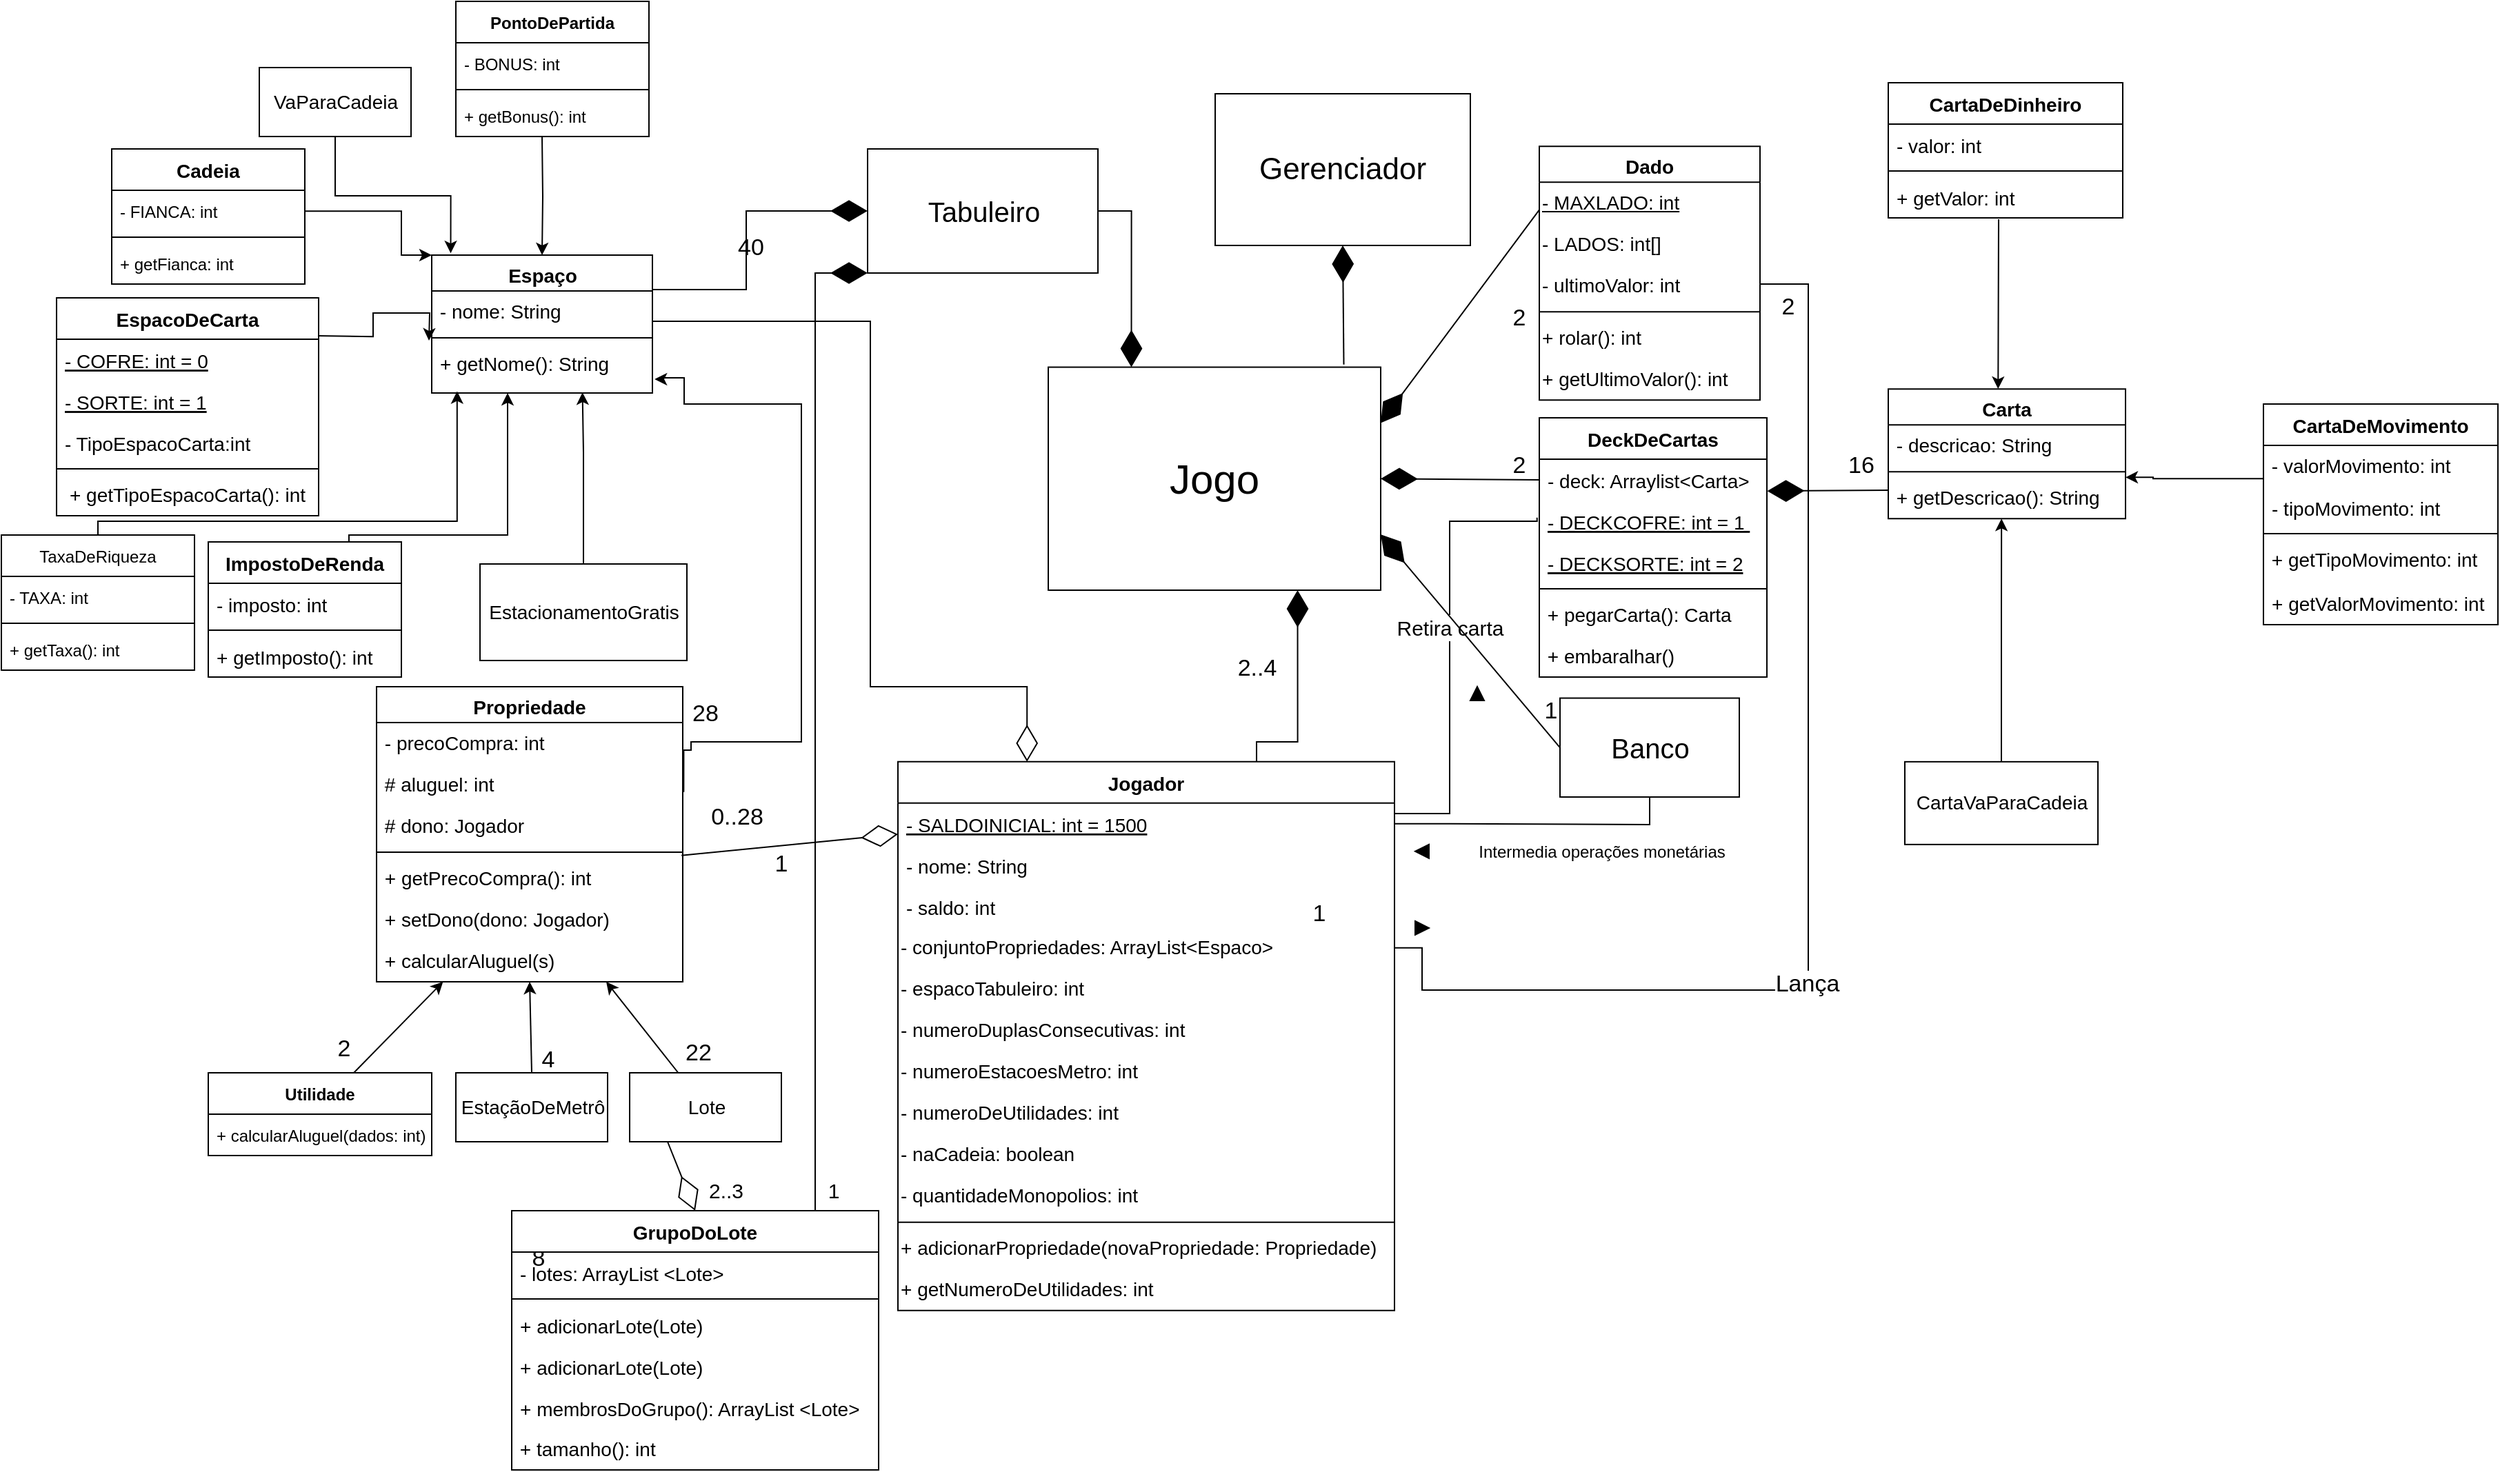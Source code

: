 <mxfile>
    <diagram id="2CvRpesuBjBLBVpyUClh" name="Page-1">
        <mxGraphModel dx="1152" dy="166" grid="1" gridSize="10" guides="1" tooltips="1" connect="1" arrows="1" fold="1" page="1" pageScale="1" pageWidth="827" pageHeight="1169" math="0" shadow="0">
            <root>
                <mxCell id="0"/>
                <mxCell id="1" parent="0"/>
                <mxCell id="c68KgJTXVsl0c4aLbd2X-1" value="28" style="edgeStyle=orthogonalEdgeStyle;rounded=0;orthogonalLoop=1;jettySize=auto;html=1;fontSize=17;entryX=1.003;entryY=0.464;entryDx=0;entryDy=0;startArrow=classic;startFill=1;endArrow=none;endFill=0;exitX=1.01;exitY=0.722;exitDx=0;exitDy=0;entryPerimeter=0;exitPerimeter=0;" parent="1" source="Rdkix3AMdeM1Sjrw6h5y-4" edge="1">
                    <mxGeometry x="0.79" y="-20" relative="1" as="geometry">
                        <mxPoint x="124.666" y="626.416" as="targetPoint"/>
                        <mxPoint as="offset"/>
                        <Array as="points">
                            <mxPoint x="110" y="327"/>
                            <mxPoint x="110" y="326"/>
                            <mxPoint x="125" y="326"/>
                            <mxPoint x="125" y="345"/>
                            <mxPoint x="210" y="345"/>
                            <mxPoint x="210" y="590"/>
                            <mxPoint x="130" y="590"/>
                            <mxPoint x="130" y="596"/>
                            <mxPoint x="125" y="596"/>
                        </Array>
                        <mxPoint x="110" y="345" as="sourcePoint"/>
                    </mxGeometry>
                </mxCell>
                <mxCell id="c68KgJTXVsl0c4aLbd2X-2" value="8" style="edgeStyle=orthogonalEdgeStyle;rounded=0;orthogonalLoop=1;jettySize=auto;html=1;fontSize=17;startArrow=none;startFill=0;endArrow=diamondThin;endFill=1;endSize=24;sourcePerimeterSpacing=6;targetPerimeterSpacing=24;strokeWidth=1;exitX=0.003;exitY=0.124;exitDx=0;exitDy=0;entryX=0;entryY=1;entryDx=0;entryDy=0;exitPerimeter=0;" parent="1" source="48" target="c68KgJTXVsl0c4aLbd2X-19" edge="1">
                    <mxGeometry x="-0.961" y="-12" relative="1" as="geometry">
                        <mxPoint x="320" y="170" as="targetPoint"/>
                        <Array as="points">
                            <mxPoint x="220" y="953"/>
                            <mxPoint x="220" y="250"/>
                        </Array>
                        <mxPoint as="offset"/>
                        <mxPoint x="340" y="771.5" as="sourcePoint"/>
                    </mxGeometry>
                </mxCell>
                <mxCell id="c68KgJTXVsl0c4aLbd2X-3" value="2..4" style="edgeStyle=orthogonalEdgeStyle;rounded=0;orthogonalLoop=1;jettySize=auto;html=1;entryX=0.75;entryY=1;entryDx=0;entryDy=0;fontSize=17;startArrow=none;startFill=0;endArrow=diamondThin;endFill=1;endSize=24;sourcePerimeterSpacing=6;targetPerimeterSpacing=24;strokeWidth=1;exitX=0.834;exitY=0.004;exitDx=0;exitDy=0;exitPerimeter=0;" parent="1" source="60" target="c68KgJTXVsl0c4aLbd2X-24" edge="1">
                    <mxGeometry x="0.421" y="30" relative="1" as="geometry">
                        <Array as="points">
                            <mxPoint x="540" y="590"/>
                            <mxPoint x="570" y="590"/>
                        </Array>
                        <mxPoint as="offset"/>
                        <mxPoint x="530" y="590" as="sourcePoint"/>
                    </mxGeometry>
                </mxCell>
                <mxCell id="c68KgJTXVsl0c4aLbd2X-4" value="0..28" style="text;html=1;resizable=0;autosize=1;align=center;verticalAlign=middle;points=[];fillColor=none;strokeColor=none;rounded=0;labelBackgroundColor=default;fontSize=17;" parent="1" vertex="1">
                    <mxGeometry x="132.5" y="630" width="60" height="30" as="geometry"/>
                </mxCell>
                <mxCell id="c68KgJTXVsl0c4aLbd2X-5" value="1" style="text;html=1;resizable=0;autosize=1;align=center;verticalAlign=middle;points=[];fillColor=none;strokeColor=none;rounded=0;labelBackgroundColor=default;fontSize=15;" parent="1" vertex="1">
                    <mxGeometry x="218" y="900" width="30" height="30" as="geometry"/>
                </mxCell>
                <mxCell id="c68KgJTXVsl0c4aLbd2X-6" value="" style="edgeStyle=orthogonalEdgeStyle;rounded=0;orthogonalLoop=1;jettySize=auto;html=1;fontSize=14;startArrow=none;startFill=0;endArrow=diamondThin;endFill=0;endSize=24;sourcePerimeterSpacing=6;targetPerimeterSpacing=24;strokeWidth=1;exitX=1;exitY=0.5;exitDx=0;exitDy=0;entryX=0.26;entryY=0;entryDx=0;entryDy=0;entryPerimeter=0;" parent="1" target="60" edge="1">
                    <mxGeometry x="-0.062" relative="1" as="geometry">
                        <Array as="points">
                            <mxPoint x="102" y="285"/>
                            <mxPoint x="260" y="285"/>
                            <mxPoint x="260" y="550"/>
                            <mxPoint x="374" y="550"/>
                        </Array>
                        <mxPoint as="offset"/>
                        <mxPoint x="102" y="310" as="sourcePoint"/>
                        <mxPoint x="374" y="600" as="targetPoint"/>
                    </mxGeometry>
                </mxCell>
                <mxCell id="c68KgJTXVsl0c4aLbd2X-7" style="edgeStyle=orthogonalEdgeStyle;rounded=0;orthogonalLoop=1;jettySize=auto;html=1;exitX=1;exitY=0.25;exitDx=0;exitDy=0;entryX=0;entryY=0.5;entryDx=0;entryDy=0;fontSize=17;startArrow=none;startFill=0;endArrow=diamondThin;endFill=1;endSize=24;sourcePerimeterSpacing=6;targetPerimeterSpacing=24;strokeWidth=1;" parent="1" source="Rdkix3AMdeM1Sjrw6h5y-1" target="c68KgJTXVsl0c4aLbd2X-19" edge="1">
                    <mxGeometry relative="1" as="geometry">
                        <mxPoint x="150.75" y="252.502" as="sourcePoint"/>
                    </mxGeometry>
                </mxCell>
                <mxCell id="c68KgJTXVsl0c4aLbd2X-9" value="2" style="edgeStyle=none;rounded=0;orthogonalLoop=1;jettySize=auto;html=1;exitX=0.5;exitY=0;exitDx=0;exitDy=0;entryX=0.217;entryY=1.001;entryDx=0;entryDy=0;entryPerimeter=0;shadow=0;fontSize=17;startArrow=none;startFill=0;endArrow=classic;endFill=1;endSize=6;strokeWidth=1;" parent="1" edge="1">
                    <mxGeometry x="-0.85" y="17" relative="1" as="geometry">
                        <mxPoint as="offset"/>
                        <mxPoint x="-114.5" y="830" as="sourcePoint"/>
                        <mxPoint x="-49.826" y="764.03" as="targetPoint"/>
                    </mxGeometry>
                </mxCell>
                <mxCell id="c68KgJTXVsl0c4aLbd2X-12" style="edgeStyle=orthogonalEdgeStyle;rounded=0;orthogonalLoop=1;jettySize=auto;html=1;exitX=1;exitY=0.504;exitDx=0;exitDy=0;entryX=0;entryY=0;entryDx=0;entryDy=0;fontSize=17;startArrow=none;startFill=0;endArrow=classic;endFill=1;exitPerimeter=0;" parent="1" source="38" target="Rdkix3AMdeM1Sjrw6h5y-1" edge="1">
                    <mxGeometry relative="1" as="geometry">
                        <mxPoint x="-56.4" y="298.916" as="targetPoint"/>
                        <Array as="points">
                            <mxPoint x="-80" y="205"/>
                            <mxPoint x="-80" y="237"/>
                        </Array>
                        <mxPoint x="-145" y="205.13" as="sourcePoint"/>
                    </mxGeometry>
                </mxCell>
                <mxCell id="c68KgJTXVsl0c4aLbd2X-14" style="edgeStyle=orthogonalEdgeStyle;rounded=0;orthogonalLoop=1;jettySize=auto;html=1;exitX=0.5;exitY=0;exitDx=0;exitDy=0;fontSize=17;startArrow=none;startFill=0;endArrow=classic;endFill=1;" parent="1" target="Rdkix3AMdeM1Sjrw6h5y-4" edge="1">
                    <mxGeometry relative="1" as="geometry">
                        <mxPoint x="-2.893" y="351.037" as="targetPoint"/>
                        <Array as="points">
                            <mxPoint x="-118" y="450"/>
                            <mxPoint x="-118" y="440"/>
                            <mxPoint x="-3" y="440"/>
                        </Array>
                        <mxPoint x="-153" y="450" as="sourcePoint"/>
                    </mxGeometry>
                </mxCell>
                <mxCell id="c68KgJTXVsl0c4aLbd2X-16" value="4" style="edgeStyle=none;rounded=0;orthogonalLoop=1;jettySize=auto;html=1;shadow=0;fontSize=17;startArrow=none;startFill=0;endArrow=classic;endFill=1;endSize=6;strokeWidth=1;exitX=0.5;exitY=0;exitDx=0;exitDy=0;entryX=0.5;entryY=1;entryDx=0;entryDy=0;" parent="1" source="c68KgJTXVsl0c4aLbd2X-17" target="eLn0Z7HhfPv99B10Aiud-1" edge="1">
                    <mxGeometry x="-0.722" y="-13" relative="1" as="geometry">
                        <mxPoint x="-1" as="offset"/>
                        <mxPoint x="-69.294" y="600" as="sourcePoint"/>
                        <mxPoint x="15" y="770" as="targetPoint"/>
                    </mxGeometry>
                </mxCell>
                <mxCell id="c68KgJTXVsl0c4aLbd2X-17" value="EstaçãoDeMetrô" style="html=1;fontSize=14;" parent="1" vertex="1">
                    <mxGeometry x="-40.5" y="830" width="110" height="50" as="geometry"/>
                </mxCell>
                <mxCell id="c68KgJTXVsl0c4aLbd2X-18" style="edgeStyle=orthogonalEdgeStyle;rounded=0;orthogonalLoop=1;jettySize=auto;html=1;exitX=1;exitY=0.5;exitDx=0;exitDy=0;entryX=0.25;entryY=0;entryDx=0;entryDy=0;fontSize=17;startArrow=none;startFill=0;endArrow=diamondThin;endFill=1;endSize=24;sourcePerimeterSpacing=6;targetPerimeterSpacing=24;strokeWidth=1;" parent="1" source="c68KgJTXVsl0c4aLbd2X-19" target="c68KgJTXVsl0c4aLbd2X-24" edge="1">
                    <mxGeometry relative="1" as="geometry"/>
                </mxCell>
                <mxCell id="c68KgJTXVsl0c4aLbd2X-19" value="Tabuleiro" style="html=1;fontSize=20;" parent="1" vertex="1">
                    <mxGeometry x="258" y="160" width="167" height="90" as="geometry"/>
                </mxCell>
                <mxCell id="c68KgJTXVsl0c4aLbd2X-20" value="Lança" style="edgeStyle=orthogonalEdgeStyle;rounded=0;orthogonalLoop=1;jettySize=auto;html=1;fontSize=17;startArrow=none;startFill=0;endArrow=none;endFill=0;endSize=24;sourcePerimeterSpacing=6;targetPerimeterSpacing=24;strokeWidth=1;entryX=1;entryY=0.5;entryDx=0;entryDy=0;exitX=1;exitY=0.5;exitDx=0;exitDy=0;" parent="1" source="64" edge="1">
                    <mxGeometry x="-0.298" relative="1" as="geometry">
                        <mxPoint x="905" y="333" as="targetPoint"/>
                        <Array as="points">
                            <mxPoint x="660" y="739"/>
                            <mxPoint x="660" y="770"/>
                            <mxPoint x="940" y="770"/>
                            <mxPoint x="940" y="258"/>
                            <mxPoint x="905" y="258"/>
                        </Array>
                        <mxPoint x="-1" as="offset"/>
                        <mxPoint x="540" y="657" as="sourcePoint"/>
                    </mxGeometry>
                </mxCell>
                <mxCell id="c68KgJTXVsl0c4aLbd2X-21" value="&lt;span style=&quot;color: rgb(0, 0, 0); font-family: Helvetica; font-size: 12px; font-style: normal; font-variant-ligatures: normal; font-variant-caps: normal; font-weight: 400; letter-spacing: normal; orphans: 2; text-align: center; text-indent: 0px; text-transform: none; widows: 2; word-spacing: 0px; -webkit-text-stroke-width: 0px; background-color: rgb(255, 255, 255); text-decoration-thickness: initial; text-decoration-style: initial; text-decoration-color: initial; float: none; display: inline !important;&quot;&gt;Intermedia operações monetárias&lt;/span&gt;" style="edgeStyle=orthogonalEdgeStyle;rounded=0;orthogonalLoop=1;jettySize=auto;html=1;entryX=0.5;entryY=1;entryDx=0;entryDy=0;fontSize=12;startArrow=none;startFill=0;endArrow=none;endFill=0;endSize=24;sourcePerimeterSpacing=6;targetPerimeterSpacing=24;strokeWidth=1;exitX=1;exitY=0.5;exitDx=0;exitDy=0;" parent="1" source="61" target="c68KgJTXVsl0c4aLbd2X-33" edge="1">
                    <mxGeometry x="0.464" y="-20" relative="1" as="geometry">
                        <mxPoint as="offset"/>
                        <mxPoint x="550" y="657" as="sourcePoint"/>
                        <Array as="points">
                            <mxPoint x="680" y="649"/>
                            <mxPoint x="825" y="650"/>
                        </Array>
                    </mxGeometry>
                </mxCell>
                <mxCell id="c68KgJTXVsl0c4aLbd2X-22" value="&lt;font style=&quot;font-size: 15px;&quot;&gt;Retira carta&lt;/font&gt;" style="edgeStyle=orthogonalEdgeStyle;rounded=0;orthogonalLoop=1;jettySize=auto;html=1;fontSize=16;startArrow=none;startFill=0;endArrow=none;endFill=0;endSize=24;sourcePerimeterSpacing=6;targetPerimeterSpacing=24;strokeWidth=1;entryX=-0.01;entryY=0.411;entryDx=0;entryDy=0;entryPerimeter=0;exitX=1;exitY=0.217;exitDx=0;exitDy=0;exitPerimeter=0;" parent="1" source="61" target="15" edge="1">
                    <mxGeometry x="0.105" relative="1" as="geometry">
                        <Array as="points">
                            <mxPoint x="640" y="642"/>
                            <mxPoint x="680" y="642"/>
                            <mxPoint x="680" y="430"/>
                            <mxPoint x="743" y="430"/>
                        </Array>
                        <mxPoint as="offset"/>
                        <mxPoint x="730" y="430" as="targetPoint"/>
                        <mxPoint x="600" y="642" as="sourcePoint"/>
                    </mxGeometry>
                </mxCell>
                <mxCell id="c68KgJTXVsl0c4aLbd2X-24" value="Jogo" style="rounded=0;whiteSpace=wrap;html=1;fontSize=30;" parent="1" vertex="1">
                    <mxGeometry x="389" y="318.27" width="241" height="161.73" as="geometry"/>
                </mxCell>
                <mxCell id="c68KgJTXVsl0c4aLbd2X-25" style="edgeStyle=orthogonalEdgeStyle;rounded=0;orthogonalLoop=1;jettySize=auto;html=1;fontSize=17;startArrow=none;startFill=0;endArrow=classic;endFill=1;entryX=0.115;entryY=0.966;entryDx=0;entryDy=0;entryPerimeter=0;" parent="1" target="Rdkix3AMdeM1Sjrw6h5y-4" edge="1">
                    <mxGeometry relative="1" as="geometry">
                        <mxPoint x="-40" y="350" as="targetPoint"/>
                        <Array as="points">
                            <mxPoint x="-300" y="430"/>
                            <mxPoint x="-40" y="430"/>
                        </Array>
                        <mxPoint x="-300" y="440" as="sourcePoint"/>
                    </mxGeometry>
                </mxCell>
                <mxCell id="c68KgJTXVsl0c4aLbd2X-27" value="Gerenciador" style="rounded=0;whiteSpace=wrap;html=1;fontSize=22;" parent="1" vertex="1">
                    <mxGeometry x="510" y="120" width="185" height="110" as="geometry"/>
                </mxCell>
                <mxCell id="c68KgJTXVsl0c4aLbd2X-28" value="" style="endArrow=diamondThin;endFill=1;endSize=24;html=1;rounded=0;shadow=0;exitX=0.889;exitY=-0.012;exitDx=0;exitDy=0;entryX=0.5;entryY=1;entryDx=0;entryDy=0;exitPerimeter=0;" parent="1" source="c68KgJTXVsl0c4aLbd2X-24" target="c68KgJTXVsl0c4aLbd2X-27" edge="1">
                    <mxGeometry width="160" relative="1" as="geometry">
                        <mxPoint x="440" y="349.33" as="sourcePoint"/>
                        <mxPoint x="600" y="349.33" as="targetPoint"/>
                        <Array as="points"/>
                    </mxGeometry>
                </mxCell>
                <mxCell id="c68KgJTXVsl0c4aLbd2X-29" style="edgeStyle=none;rounded=0;orthogonalLoop=1;jettySize=auto;html=1;entryX=1;entryY=0.5;entryDx=0;entryDy=0;shadow=0;startArrow=none;startFill=0;endArrow=diamond;endFill=1;endSize=6;strokeWidth=1;" parent="1" source="c68KgJTXVsl0c4aLbd2X-24" target="c68KgJTXVsl0c4aLbd2X-24" edge="1">
                    <mxGeometry relative="1" as="geometry"/>
                </mxCell>
                <mxCell id="c68KgJTXVsl0c4aLbd2X-30" value="22" style="edgeStyle=none;rounded=0;orthogonalLoop=1;jettySize=auto;html=1;shadow=0;fontSize=17;startArrow=none;startFill=0;endArrow=classic;endFill=1;endSize=6;strokeWidth=1;entryX=0.75;entryY=1;entryDx=0;entryDy=0;" parent="1" source="c68KgJTXVsl0c4aLbd2X-31" edge="1">
                    <mxGeometry x="-0.964" y="-20" relative="1" as="geometry">
                        <mxPoint as="offset"/>
                        <mxPoint x="68.5" y="764" as="targetPoint"/>
                    </mxGeometry>
                </mxCell>
                <mxCell id="c68KgJTXVsl0c4aLbd2X-31" value="Lote" style="html=1;fontSize=14;" parent="1" vertex="1">
                    <mxGeometry x="85.5" y="830" width="110" height="50" as="geometry"/>
                </mxCell>
                <mxCell id="c68KgJTXVsl0c4aLbd2X-33" value="Banco" style="html=1;fontSize=20;" parent="1" vertex="1">
                    <mxGeometry x="760" y="558.27" width="130" height="71.73" as="geometry"/>
                </mxCell>
                <mxCell id="c68KgJTXVsl0c4aLbd2X-34" value="1" style="endArrow=diamondThin;endFill=1;endSize=24;html=1;rounded=0;shadow=0;fontSize=17;strokeWidth=1;exitX=0;exitY=0.5;exitDx=0;exitDy=0;entryX=1;entryY=0.75;entryDx=0;entryDy=0;" parent="1" source="c68KgJTXVsl0c4aLbd2X-33" target="c68KgJTXVsl0c4aLbd2X-24" edge="1">
                    <mxGeometry x="-0.757" y="-12" width="160" relative="1" as="geometry">
                        <mxPoint x="430" y="500" as="sourcePoint"/>
                        <mxPoint x="628" y="354" as="targetPoint"/>
                        <mxPoint as="offset"/>
                    </mxGeometry>
                </mxCell>
                <mxCell id="c68KgJTXVsl0c4aLbd2X-35" value="" style="endArrow=diamondThin;endFill=1;endSize=24;html=1;rounded=0;shadow=0;fontSize=17;strokeWidth=1;exitX=0;exitY=0.25;exitDx=0;exitDy=0;entryX=1;entryY=0.25;entryDx=0;entryDy=0;" parent="1" source="Rdkix3AMdeM1Sjrw6h5y-6" target="c68KgJTXVsl0c4aLbd2X-24" edge="1">
                    <mxGeometry x="-0.918" y="10" width="160" relative="1" as="geometry">
                        <mxPoint x="760.0" y="285.435" as="sourcePoint"/>
                        <mxPoint x="630" y="443" as="targetPoint"/>
                        <mxPoint as="offset"/>
                    </mxGeometry>
                </mxCell>
                <mxCell id="c68KgJTXVsl0c4aLbd2X-37" style="edgeStyle=orthogonalEdgeStyle;rounded=0;orthogonalLoop=1;jettySize=auto;html=1;exitX=0.5;exitY=1;exitDx=0;exitDy=0;fontSize=17;startArrow=none;startFill=0;endArrow=classic;endFill=1;entryX=0.5;entryY=0;entryDx=0;entryDy=0;" parent="1" target="Rdkix3AMdeM1Sjrw6h5y-1" edge="1">
                    <mxGeometry relative="1" as="geometry">
                        <mxPoint x="22" y="230" as="targetPoint"/>
                        <mxPoint x="22" y="151" as="sourcePoint"/>
                    </mxGeometry>
                </mxCell>
                <mxCell id="c68KgJTXVsl0c4aLbd2X-39" style="edgeStyle=orthogonalEdgeStyle;rounded=0;orthogonalLoop=1;jettySize=auto;html=1;exitX=0.5;exitY=0;exitDx=0;exitDy=0;fontSize=17;startArrow=none;startFill=0;endArrow=classic;endFill=1;entryX=0.683;entryY=0.989;entryDx=0;entryDy=0;entryPerimeter=0;" parent="1" source="c68KgJTXVsl0c4aLbd2X-40" target="Rdkix3AMdeM1Sjrw6h5y-4" edge="1">
                    <mxGeometry relative="1" as="geometry">
                        <mxPoint x="50" y="380" as="targetPoint"/>
                        <Array as="points">
                            <mxPoint x="52" y="380"/>
                            <mxPoint x="51" y="380"/>
                        </Array>
                    </mxGeometry>
                </mxCell>
                <mxCell id="c68KgJTXVsl0c4aLbd2X-40" value="EstacionamentoGratis" style="html=1;fontSize=14;" parent="1" vertex="1">
                    <mxGeometry x="-23" y="461" width="150" height="70" as="geometry"/>
                </mxCell>
                <mxCell id="c68KgJTXVsl0c4aLbd2X-41" style="edgeStyle=orthogonalEdgeStyle;rounded=0;orthogonalLoop=1;jettySize=auto;html=1;exitX=0.5;exitY=1;exitDx=0;exitDy=0;fontSize=17;startArrow=none;startFill=0;endArrow=classic;endFill=1;entryX=0.086;entryY=-0.014;entryDx=0;entryDy=0;entryPerimeter=0;" parent="1" source="c68KgJTXVsl0c4aLbd2X-42" target="Rdkix3AMdeM1Sjrw6h5y-1" edge="1">
                    <mxGeometry relative="1" as="geometry">
                        <mxPoint x="-44" y="240" as="targetPoint"/>
                    </mxGeometry>
                </mxCell>
                <mxCell id="c68KgJTXVsl0c4aLbd2X-42" value="VaParaCadeia" style="html=1;fontSize=14;" parent="1" vertex="1">
                    <mxGeometry x="-183" y="101" width="110" height="50" as="geometry"/>
                </mxCell>
                <mxCell id="c68KgJTXVsl0c4aLbd2X-43" style="edgeStyle=orthogonalEdgeStyle;rounded=0;orthogonalLoop=1;jettySize=auto;html=1;entryX=0.388;entryY=1.049;entryDx=0;entryDy=0;entryPerimeter=0;" parent="1" source="c68KgJTXVsl0c4aLbd2X-44" edge="1">
                    <mxGeometry relative="1" as="geometry">
                        <mxPoint x="1080.08" y="428.138" as="targetPoint"/>
                        <Array as="points">
                            <mxPoint x="1080" y="496.43"/>
                            <mxPoint x="1080" y="496.43"/>
                        </Array>
                    </mxGeometry>
                </mxCell>
                <mxCell id="c68KgJTXVsl0c4aLbd2X-44" value="CartaVaParaCadeia" style="html=1;fontSize=14;" parent="1" vertex="1">
                    <mxGeometry x="1010" y="604.43" width="140" height="60" as="geometry"/>
                </mxCell>
                <mxCell id="c68KgJTXVsl0c4aLbd2X-45" style="edgeStyle=orthogonalEdgeStyle;rounded=0;orthogonalLoop=1;jettySize=auto;html=1;entryX=1;entryY=0;entryDx=0;entryDy=0;" parent="1" target="25" edge="1">
                    <mxGeometry relative="1" as="geometry">
                        <mxPoint x="1180" y="410" as="targetPoint"/>
                        <mxPoint x="1270" y="399.1" as="sourcePoint"/>
                        <Array as="points">
                            <mxPoint x="1190" y="399"/>
                            <mxPoint x="1190" y="398"/>
                        </Array>
                    </mxGeometry>
                </mxCell>
                <mxCell id="c68KgJTXVsl0c4aLbd2X-47" style="edgeStyle=orthogonalEdgeStyle;rounded=0;orthogonalLoop=1;jettySize=auto;html=1;entryX=0.463;entryY=-0.001;entryDx=0;entryDy=0;entryPerimeter=0;" parent="1" target="Rdkix3AMdeM1Sjrw6h5y-16" edge="1">
                    <mxGeometry relative="1" as="geometry">
                        <mxPoint x="1060" y="270" as="targetPoint"/>
                        <mxPoint x="1078" y="220" as="sourcePoint"/>
                        <Array as="points">
                            <mxPoint x="1078" y="211"/>
                            <mxPoint x="1078" y="211"/>
                        </Array>
                    </mxGeometry>
                </mxCell>
                <mxCell id="c68KgJTXVsl0c4aLbd2X-49" style="edgeStyle=orthogonalEdgeStyle;rounded=0;orthogonalLoop=1;jettySize=auto;html=1;exitX=1;exitY=0.5;exitDx=0;exitDy=0;fontSize=17;startArrow=none;startFill=0;endArrow=classic;endFill=1;" parent="1" edge="1">
                    <mxGeometry relative="1" as="geometry">
                        <mxPoint x="-60" y="299" as="targetPoint"/>
                        <Array as="points"/>
                        <mxPoint x="-142" y="295.56" as="sourcePoint"/>
                    </mxGeometry>
                </mxCell>
                <mxCell id="c68KgJTXVsl0c4aLbd2X-51" value="2..3" style="text;html=1;resizable=0;autosize=1;align=center;verticalAlign=middle;points=[];fillColor=none;strokeColor=none;rounded=0;fontSize=15;" parent="1" vertex="1">
                    <mxGeometry x="130" y="900" width="50" height="30" as="geometry"/>
                </mxCell>
                <mxCell id="c68KgJTXVsl0c4aLbd2X-52" value="" style="endArrow=diamondThin;endFill=1;endSize=24;html=1;rounded=0;fontSize=22;strokeWidth=1;entryX=1.002;entryY=0.77;entryDx=0;entryDy=0;exitX=0.002;exitY=0.313;exitDx=0;exitDy=0;exitPerimeter=0;entryPerimeter=0;" parent="1" source="25" target="14" edge="1">
                    <mxGeometry width="160" relative="1" as="geometry">
                        <mxPoint x="996" y="407" as="sourcePoint"/>
                        <mxPoint x="895" y="399.135" as="targetPoint"/>
                    </mxGeometry>
                </mxCell>
                <mxCell id="c68KgJTXVsl0c4aLbd2X-55" value="" style="endArrow=diamondThin;endFill=1;endSize=24;html=1;rounded=0;shadow=0;fontSize=17;strokeWidth=1;entryX=1;entryY=0.5;entryDx=0;entryDy=0;exitX=0;exitY=0.5;exitDx=0;exitDy=0;" parent="1" source="14" target="c68KgJTXVsl0c4aLbd2X-24" edge="1">
                    <mxGeometry width="160" relative="1" as="geometry">
                        <mxPoint x="720" y="399" as="sourcePoint"/>
                        <mxPoint x="638" y="364" as="targetPoint"/>
                    </mxGeometry>
                </mxCell>
                <mxCell id="c68KgJTXVsl0c4aLbd2X-56" value="&lt;font style=&quot;font-size: 17px;&quot;&gt;40&lt;/font&gt;" style="text;html=1;resizable=0;autosize=1;align=center;verticalAlign=middle;points=[];fillColor=none;strokeColor=none;rounded=0;fontSize=22;" parent="1" vertex="1">
                    <mxGeometry x="152.5" y="210" width="40" height="40" as="geometry"/>
                </mxCell>
                <mxCell id="c68KgJTXVsl0c4aLbd2X-57" value="2" style="text;html=1;resizable=0;autosize=1;align=center;verticalAlign=middle;points=[];fillColor=none;strokeColor=none;rounded=0;fontSize=17;" parent="1" vertex="1">
                    <mxGeometry x="715" y="268.06" width="30" height="30" as="geometry"/>
                </mxCell>
                <mxCell id="c68KgJTXVsl0c4aLbd2X-58" value="2" style="text;html=1;resizable=0;autosize=1;align=center;verticalAlign=middle;points=[];fillColor=none;strokeColor=none;rounded=0;fontSize=17;" parent="1" vertex="1">
                    <mxGeometry x="715" y="375" width="30" height="30" as="geometry"/>
                </mxCell>
                <mxCell id="c68KgJTXVsl0c4aLbd2X-59" value="16" style="text;html=1;resizable=0;autosize=1;align=center;verticalAlign=middle;points=[];fillColor=none;strokeColor=none;rounded=0;fontSize=17;" parent="1" vertex="1">
                    <mxGeometry x="958" y="375" width="40" height="30" as="geometry"/>
                </mxCell>
                <mxCell id="c68KgJTXVsl0c4aLbd2X-60" value="1" style="text;html=1;resizable=0;autosize=1;align=center;verticalAlign=middle;points=[];fillColor=none;strokeColor=none;rounded=0;labelBackgroundColor=default;fontSize=17;" parent="1" vertex="1">
                    <mxGeometry x="570" y="700" width="30" height="30" as="geometry"/>
                </mxCell>
                <mxCell id="c68KgJTXVsl0c4aLbd2X-61" value="" style="endArrow=diamondThin;endFill=0;endSize=24;html=1;rounded=0;sourcePerimeterSpacing=6;targetPerimeterSpacing=24;strokeWidth=1;exitX=0.996;exitY=-0.032;exitDx=0;exitDy=0;entryX=0;entryY=0.751;entryDx=0;entryDy=0;fontSize=14;exitPerimeter=0;entryPerimeter=0;" parent="1" target="61" edge="1">
                    <mxGeometry x="-0.094" y="13" width="160" relative="1" as="geometry">
                        <mxPoint x="123.112" y="672.336" as="sourcePoint"/>
                        <mxPoint x="340" y="627" as="targetPoint"/>
                        <mxPoint as="offset"/>
                    </mxGeometry>
                </mxCell>
                <mxCell id="c68KgJTXVsl0c4aLbd2X-62" value="2" style="text;html=1;resizable=0;autosize=1;align=center;verticalAlign=middle;points=[];fillColor=none;strokeColor=none;rounded=0;fontSize=17;" parent="1" vertex="1">
                    <mxGeometry x="910" y="260" width="30" height="30" as="geometry"/>
                </mxCell>
                <mxCell id="c68KgJTXVsl0c4aLbd2X-63" value="1" style="text;html=1;resizable=0;autosize=1;align=center;verticalAlign=middle;points=[];fillColor=none;strokeColor=none;rounded=0;labelBackgroundColor=default;fontSize=17;" parent="1" vertex="1">
                    <mxGeometry x="180" y="664.43" width="30" height="30" as="geometry"/>
                </mxCell>
                <mxCell id="c68KgJTXVsl0c4aLbd2X-64" value="" style="triangle;whiteSpace=wrap;html=1;fillColor=#000000;" parent="1" vertex="1">
                    <mxGeometry x="655" y="720" width="10" height="10" as="geometry"/>
                </mxCell>
                <mxCell id="c68KgJTXVsl0c4aLbd2X-65" value="" style="triangle;whiteSpace=wrap;html=1;fillColor=#000000;rotation=-90;" parent="1" vertex="1">
                    <mxGeometry x="695" y="550" width="10" height="10" as="geometry"/>
                </mxCell>
                <mxCell id="c68KgJTXVsl0c4aLbd2X-66" value="" style="endArrow=diamondThin;endFill=0;endSize=24;html=1;rounded=0;exitX=0.25;exitY=1;exitDx=0;exitDy=0;entryX=0.5;entryY=0;entryDx=0;entryDy=0;" parent="1" source="c68KgJTXVsl0c4aLbd2X-31" target="48" edge="1">
                    <mxGeometry width="160" relative="1" as="geometry">
                        <mxPoint x="184" y="890" as="sourcePoint"/>
                        <mxPoint x="340" y="784" as="targetPoint"/>
                    </mxGeometry>
                </mxCell>
                <mxCell id="c68KgJTXVsl0c4aLbd2X-67" value="" style="triangle;whiteSpace=wrap;html=1;fillColor=#000000;rotation=-180;" parent="1" vertex="1">
                    <mxGeometry x="655" y="664.43" width="10" height="10" as="geometry"/>
                </mxCell>
                <mxCell id="Rdkix3AMdeM1Sjrw6h5y-1" value="Espaço" style="swimlane;fontStyle=1;align=center;verticalAlign=top;childLayout=stackLayout;horizontal=1;startSize=26;horizontalStack=0;resizeParent=1;resizeParentMax=0;resizeLast=0;collapsible=1;marginBottom=0;fontFamily=Helvetica;fontSize=14;fontColor=default;strokeColor=default;fillColor=default;html=1;" parent="1" vertex="1">
                    <mxGeometry x="-58" y="237" width="160" height="100" as="geometry"/>
                </mxCell>
                <mxCell id="28" value="&lt;span&gt;&amp;nbsp;- nome: String&lt;/span&gt;" style="text;html=1;strokeColor=none;fillColor=none;align=left;verticalAlign=middle;whiteSpace=wrap;rounded=0;fontSize=14;" vertex="1" parent="Rdkix3AMdeM1Sjrw6h5y-1">
                    <mxGeometry y="26" width="160" height="30" as="geometry"/>
                </mxCell>
                <mxCell id="Rdkix3AMdeM1Sjrw6h5y-3" value="" style="line;strokeWidth=1;fillColor=none;align=left;verticalAlign=middle;spacingTop=-1;spacingLeft=3;spacingRight=3;rotatable=0;labelPosition=right;points=[];portConstraint=eastwest;fontFamily=Helvetica;fontSize=14;fontColor=default;html=1;" parent="Rdkix3AMdeM1Sjrw6h5y-1" vertex="1">
                    <mxGeometry y="56" width="160" height="8" as="geometry"/>
                </mxCell>
                <mxCell id="Rdkix3AMdeM1Sjrw6h5y-4" value="+ getNome(): String" style="text;strokeColor=none;fillColor=none;align=left;verticalAlign=top;spacingLeft=4;spacingRight=4;overflow=hidden;rotatable=0;points=[[0,0.5],[1,0.5]];portConstraint=eastwest;fontFamily=Helvetica;fontSize=14;fontColor=default;html=1;" parent="Rdkix3AMdeM1Sjrw6h5y-1" vertex="1">
                    <mxGeometry y="64" width="160" height="36" as="geometry"/>
                </mxCell>
                <mxCell id="Rdkix3AMdeM1Sjrw6h5y-6" value="Dado" style="swimlane;fontStyle=1;align=center;verticalAlign=top;childLayout=stackLayout;horizontal=1;startSize=26;horizontalStack=0;resizeParent=1;resizeParentMax=0;resizeLast=0;collapsible=1;marginBottom=0;fontFamily=Helvetica;fontSize=14;fontColor=default;" parent="1" vertex="1">
                    <mxGeometry x="745" y="158.14" width="160" height="184" as="geometry"/>
                </mxCell>
                <mxCell id="17" value="&lt;span&gt;&lt;u&gt;- MAXLADO: int&lt;/u&gt;&lt;/span&gt;" style="text;html=1;strokeColor=none;fillColor=none;align=left;verticalAlign=middle;whiteSpace=wrap;rounded=0;fontSize=14;" vertex="1" parent="Rdkix3AMdeM1Sjrw6h5y-6">
                    <mxGeometry y="26" width="160" height="30" as="geometry"/>
                </mxCell>
                <mxCell id="18" value="&lt;span&gt;- LADOS: int[]&lt;/span&gt;" style="text;html=1;strokeColor=none;fillColor=none;align=left;verticalAlign=middle;whiteSpace=wrap;rounded=0;fontSize=14;" vertex="1" parent="Rdkix3AMdeM1Sjrw6h5y-6">
                    <mxGeometry y="56" width="160" height="30" as="geometry"/>
                </mxCell>
                <mxCell id="19" value="&lt;span&gt;- ultimoValor: int&lt;/span&gt;" style="text;html=1;strokeColor=none;fillColor=none;align=left;verticalAlign=middle;whiteSpace=wrap;rounded=0;fontSize=14;" vertex="1" parent="Rdkix3AMdeM1Sjrw6h5y-6">
                    <mxGeometry y="86" width="160" height="30" as="geometry"/>
                </mxCell>
                <mxCell id="Rdkix3AMdeM1Sjrw6h5y-8" value="" style="line;strokeWidth=1;fillColor=none;align=left;verticalAlign=middle;spacingTop=-1;spacingLeft=3;spacingRight=3;rotatable=0;labelPosition=right;points=[];portConstraint=eastwest;fontFamily=Helvetica;fontSize=14;fontColor=default;" parent="Rdkix3AMdeM1Sjrw6h5y-6" vertex="1">
                    <mxGeometry y="116" width="160" height="8" as="geometry"/>
                </mxCell>
                <mxCell id="20" value="&lt;span&gt;+ rolar(): int&lt;/span&gt;" style="text;html=1;strokeColor=none;fillColor=none;align=left;verticalAlign=middle;whiteSpace=wrap;rounded=0;fontSize=14;" vertex="1" parent="Rdkix3AMdeM1Sjrw6h5y-6">
                    <mxGeometry y="124" width="160" height="30" as="geometry"/>
                </mxCell>
                <mxCell id="21" value="&lt;br style=&quot;padding: 0px ; margin: 0px&quot;&gt;&lt;span&gt;+ getUltimoValor(): int&lt;/span&gt;&lt;br style=&quot;padding: 0px ; margin: 0px&quot;&gt;&lt;span&gt;&amp;nbsp;&lt;/span&gt;" style="text;html=1;strokeColor=none;fillColor=none;align=left;verticalAlign=middle;whiteSpace=wrap;rounded=0;fontSize=14;" vertex="1" parent="Rdkix3AMdeM1Sjrw6h5y-6">
                    <mxGeometry y="154" width="160" height="30" as="geometry"/>
                </mxCell>
                <mxCell id="Rdkix3AMdeM1Sjrw6h5y-16" value="Carta" style="swimlane;fontStyle=1;align=center;verticalAlign=top;childLayout=stackLayout;horizontal=1;startSize=26;horizontalStack=0;resizeParent=1;resizeParentMax=0;resizeLast=0;collapsible=1;marginBottom=0;fontFamily=Helvetica;fontSize=14;fontColor=default;" parent="1" vertex="1">
                    <mxGeometry x="998" y="334.14" width="172" height="94" as="geometry"/>
                </mxCell>
                <mxCell id="24" value="&lt;span&gt;&amp;nbsp;- descricao: String&lt;/span&gt;" style="text;html=1;strokeColor=none;fillColor=none;align=left;verticalAlign=middle;whiteSpace=wrap;rounded=0;fontSize=14;" vertex="1" parent="Rdkix3AMdeM1Sjrw6h5y-16">
                    <mxGeometry y="26" width="172" height="30" as="geometry"/>
                </mxCell>
                <mxCell id="Rdkix3AMdeM1Sjrw6h5y-18" value="" style="line;strokeWidth=1;fillColor=none;align=left;verticalAlign=middle;spacingTop=-1;spacingLeft=3;spacingRight=3;rotatable=0;labelPosition=right;points=[];portConstraint=eastwest;fontFamily=Helvetica;fontSize=14;fontColor=default;" parent="Rdkix3AMdeM1Sjrw6h5y-16" vertex="1">
                    <mxGeometry y="56" width="172" height="8" as="geometry"/>
                </mxCell>
                <mxCell id="25" value="&amp;nbsp;+ getDescricao(): String" style="text;html=1;strokeColor=none;fillColor=none;align=left;verticalAlign=middle;whiteSpace=wrap;rounded=0;fontSize=14;" vertex="1" parent="Rdkix3AMdeM1Sjrw6h5y-16">
                    <mxGeometry y="64" width="172" height="30" as="geometry"/>
                </mxCell>
                <mxCell id="eLn0Z7HhfPv99B10Aiud-1" value="Propriedade" style="swimlane;fontStyle=1;align=center;verticalAlign=top;childLayout=stackLayout;horizontal=1;startSize=26;horizontalStack=0;resizeParent=1;resizeParentMax=0;resizeLast=0;collapsible=1;marginBottom=0;fontSize=14;" parent="1" vertex="1">
                    <mxGeometry x="-98" y="550" width="222" height="214" as="geometry"/>
                </mxCell>
                <mxCell id="29" value="&lt;span&gt;&amp;nbsp;- precoCompra: int&lt;/span&gt;" style="text;html=1;strokeColor=none;fillColor=none;align=left;verticalAlign=middle;whiteSpace=wrap;rounded=0;fontSize=14;" vertex="1" parent="eLn0Z7HhfPv99B10Aiud-1">
                    <mxGeometry y="26" width="222" height="30" as="geometry"/>
                </mxCell>
                <mxCell id="30" value="&lt;div&gt;&lt;span style=&quot;font-size: 14px&quot;&gt;&amp;nbsp;# aluguel: int&lt;/span&gt;&lt;/div&gt;" style="text;html=1;strokeColor=none;fillColor=none;align=left;verticalAlign=middle;whiteSpace=wrap;rounded=0;fontSize=13;" vertex="1" parent="eLn0Z7HhfPv99B10Aiud-1">
                    <mxGeometry y="56" width="222" height="30" as="geometry"/>
                </mxCell>
                <mxCell id="31" value="&amp;nbsp;# dono: Jogador" style="text;html=1;strokeColor=none;fillColor=none;align=left;verticalAlign=middle;whiteSpace=wrap;rounded=0;fontSize=14;" vertex="1" parent="eLn0Z7HhfPv99B10Aiud-1">
                    <mxGeometry y="86" width="222" height="30" as="geometry"/>
                </mxCell>
                <mxCell id="eLn0Z7HhfPv99B10Aiud-3" value="" style="line;strokeWidth=1;fillColor=none;align=left;verticalAlign=middle;spacingTop=-1;spacingLeft=3;spacingRight=3;rotatable=0;labelPosition=right;points=[];portConstraint=eastwest;" parent="eLn0Z7HhfPv99B10Aiud-1" vertex="1">
                    <mxGeometry y="116" width="222" height="8" as="geometry"/>
                </mxCell>
                <mxCell id="32" value="&amp;nbsp;+ getPrecoCompra(): int" style="text;html=1;strokeColor=none;fillColor=none;align=left;verticalAlign=middle;whiteSpace=wrap;rounded=0;fontSize=14;" vertex="1" parent="eLn0Z7HhfPv99B10Aiud-1">
                    <mxGeometry y="124" width="222" height="30" as="geometry"/>
                </mxCell>
                <mxCell id="33" value="&amp;nbsp;+ setDono(dono: Jogador)" style="text;html=1;strokeColor=none;fillColor=none;align=left;verticalAlign=middle;whiteSpace=wrap;rounded=0;fontSize=14;" vertex="1" parent="eLn0Z7HhfPv99B10Aiud-1">
                    <mxGeometry y="154" width="222" height="30" as="geometry"/>
                </mxCell>
                <mxCell id="36" value="&amp;nbsp;+ calcularAluguel(s)" style="text;html=1;strokeColor=none;fillColor=none;align=left;verticalAlign=middle;whiteSpace=wrap;rounded=0;fontSize=14;" vertex="1" parent="eLn0Z7HhfPv99B10Aiud-1">
                    <mxGeometry y="184" width="222" height="30" as="geometry"/>
                </mxCell>
                <mxCell id="2" value="CartaDeDinheiro" style="swimlane;fontStyle=1;childLayout=stackLayout;horizontal=1;startSize=30;horizontalStack=0;resizeParent=1;resizeParentMax=0;resizeLast=0;collapsible=1;marginBottom=0;fontSize=14;" parent="1" vertex="1">
                    <mxGeometry x="998" y="112" width="170" height="98" as="geometry"/>
                </mxCell>
                <mxCell id="3" value="- valor: int" style="text;strokeColor=none;fillColor=none;align=left;verticalAlign=middle;spacingLeft=4;spacingRight=4;overflow=hidden;points=[[0,0.5],[1,0.5]];portConstraint=eastwest;rotatable=0;fontSize=14;" parent="2" vertex="1">
                    <mxGeometry y="30" width="170" height="30" as="geometry"/>
                </mxCell>
                <mxCell id="8" value="" style="line;strokeWidth=1;fillColor=none;align=left;verticalAlign=middle;spacingTop=-1;spacingLeft=3;spacingRight=3;rotatable=0;labelPosition=right;points=[];portConstraint=eastwest;fontFamily=Helvetica;fontSize=14;fontColor=default;" parent="2" vertex="1">
                    <mxGeometry y="60" width="170" height="8" as="geometry"/>
                </mxCell>
                <mxCell id="4" value="+ getValor: int" style="text;strokeColor=none;fillColor=none;align=left;verticalAlign=middle;spacingLeft=4;spacingRight=4;overflow=hidden;points=[[0,0.5],[1,0.5]];portConstraint=eastwest;rotatable=0;fontSize=14;" parent="2" vertex="1">
                    <mxGeometry y="68" width="170" height="30" as="geometry"/>
                </mxCell>
                <mxCell id="9" value="CartaDeMovimento" style="swimlane;fontStyle=1;childLayout=stackLayout;horizontal=1;startSize=30;horizontalStack=0;resizeParent=1;resizeParentMax=0;resizeLast=0;collapsible=1;marginBottom=0;fontSize=14;" vertex="1" parent="1">
                    <mxGeometry x="1270" y="345" width="170" height="160" as="geometry"/>
                </mxCell>
                <mxCell id="26" value="&lt;span&gt;&amp;nbsp;- valorMovimento: int&lt;/span&gt;" style="text;html=1;strokeColor=none;fillColor=none;align=left;verticalAlign=middle;whiteSpace=wrap;rounded=0;fontSize=14;" vertex="1" parent="9">
                    <mxGeometry y="30" width="170" height="30" as="geometry"/>
                </mxCell>
                <mxCell id="10" value="- tipoMovimento: int" style="text;strokeColor=none;fillColor=none;align=left;verticalAlign=middle;spacingLeft=4;spacingRight=4;overflow=hidden;points=[[0,0.5],[1,0.5]];portConstraint=eastwest;rotatable=0;fontSize=14;" vertex="1" parent="9">
                    <mxGeometry y="60" width="170" height="30" as="geometry"/>
                </mxCell>
                <mxCell id="11" value="" style="line;strokeWidth=1;fillColor=none;align=left;verticalAlign=middle;spacingTop=-1;spacingLeft=3;spacingRight=3;rotatable=0;labelPosition=right;points=[];portConstraint=eastwest;fontFamily=Helvetica;fontSize=14;fontColor=default;" vertex="1" parent="9">
                    <mxGeometry y="90" width="170" height="8" as="geometry"/>
                </mxCell>
                <mxCell id="27" value="&lt;span&gt;&amp;nbsp;+ getTipoMovimento: int&lt;/span&gt;" style="text;html=1;strokeColor=none;fillColor=none;align=left;verticalAlign=middle;whiteSpace=wrap;rounded=0;fontSize=14;" vertex="1" parent="9">
                    <mxGeometry y="98" width="170" height="30" as="geometry"/>
                </mxCell>
                <mxCell id="12" value="+ getValorMovimento: int" style="text;strokeColor=none;fillColor=none;align=left;verticalAlign=middle;spacingLeft=4;spacingRight=4;overflow=hidden;points=[[0,0.5],[1,0.5]];portConstraint=eastwest;rotatable=0;fontSize=14;" vertex="1" parent="9">
                    <mxGeometry y="128" width="170" height="32" as="geometry"/>
                </mxCell>
                <mxCell id="13" value="DeckDeCartas" style="swimlane;fontStyle=1;childLayout=stackLayout;horizontal=1;startSize=30;horizontalStack=0;resizeParent=1;resizeParentMax=0;resizeLast=0;collapsible=1;marginBottom=0;fontSize=14;" vertex="1" parent="1">
                    <mxGeometry x="745" y="355" width="165" height="188" as="geometry"/>
                </mxCell>
                <mxCell id="14" value="- deck: Arraylist&lt;Carta&gt;" style="text;strokeColor=none;fillColor=none;align=left;verticalAlign=middle;spacingLeft=4;spacingRight=4;overflow=hidden;points=[[0,0.5],[1,0.5]];portConstraint=eastwest;rotatable=0;fontSize=14;" vertex="1" parent="13">
                    <mxGeometry y="30" width="165" height="30" as="geometry"/>
                </mxCell>
                <mxCell id="15" value="- DECKCOFRE: int = 1 " style="text;strokeColor=none;fillColor=none;align=left;verticalAlign=middle;spacingLeft=4;spacingRight=4;overflow=hidden;points=[[0,0.5],[1,0.5]];portConstraint=eastwest;rotatable=0;fontSize=14;fontStyle=4" vertex="1" parent="13">
                    <mxGeometry y="60" width="165" height="30" as="geometry"/>
                </mxCell>
                <mxCell id="16" value="- DECKSORTE: int = 2" style="text;strokeColor=none;fillColor=none;align=left;verticalAlign=middle;spacingLeft=4;spacingRight=4;overflow=hidden;points=[[0,0.5],[1,0.5]];portConstraint=eastwest;rotatable=0;fontSize=14;fontStyle=4" vertex="1" parent="13">
                    <mxGeometry y="90" width="165" height="30" as="geometry"/>
                </mxCell>
                <mxCell id="35" value="" style="line;strokeWidth=1;fillColor=none;align=left;verticalAlign=middle;spacingTop=-1;spacingLeft=3;spacingRight=3;rotatable=0;labelPosition=right;points=[];portConstraint=eastwest;fontFamily=Helvetica;fontSize=14;fontColor=default;" vertex="1" parent="13">
                    <mxGeometry y="120" width="165" height="8" as="geometry"/>
                </mxCell>
                <mxCell id="22" value="&amp;nbsp;+ pegarCarta(): Carta" style="text;html=1;strokeColor=none;fillColor=none;align=left;verticalAlign=middle;whiteSpace=wrap;rounded=0;fontSize=14;" vertex="1" parent="13">
                    <mxGeometry y="128" width="165" height="30" as="geometry"/>
                </mxCell>
                <mxCell id="23" value="&amp;nbsp;+ embaralhar()&amp;nbsp;" style="text;html=1;strokeColor=none;fillColor=none;align=left;verticalAlign=middle;whiteSpace=wrap;rounded=0;fontSize=14;" vertex="1" parent="13">
                    <mxGeometry y="158" width="165" height="30" as="geometry"/>
                </mxCell>
                <mxCell id="37" value="Cadeia" style="swimlane;fontStyle=1;childLayout=stackLayout;horizontal=1;startSize=30;horizontalStack=0;resizeParent=1;resizeParentMax=0;resizeLast=0;collapsible=1;marginBottom=0;fontSize=14;" vertex="1" parent="1">
                    <mxGeometry x="-290" y="160" width="140" height="98" as="geometry"/>
                </mxCell>
                <mxCell id="38" value="- FIANCA: int" style="text;strokeColor=none;fillColor=none;align=left;verticalAlign=middle;spacingLeft=4;spacingRight=4;overflow=hidden;points=[[0,0.5],[1,0.5]];portConstraint=eastwest;rotatable=0;" vertex="1" parent="37">
                    <mxGeometry y="30" width="140" height="30" as="geometry"/>
                </mxCell>
                <mxCell id="41" value="" style="line;strokeWidth=1;fillColor=none;align=left;verticalAlign=middle;spacingTop=-1;spacingLeft=3;spacingRight=3;rotatable=0;labelPosition=right;points=[];portConstraint=eastwest;fontFamily=Helvetica;fontSize=14;fontColor=default;html=1;" vertex="1" parent="37">
                    <mxGeometry y="60" width="140" height="8" as="geometry"/>
                </mxCell>
                <mxCell id="39" value="+ getFianca: int" style="text;strokeColor=none;fillColor=none;align=left;verticalAlign=middle;spacingLeft=4;spacingRight=4;overflow=hidden;points=[[0,0.5],[1,0.5]];portConstraint=eastwest;rotatable=0;" vertex="1" parent="37">
                    <mxGeometry y="68" width="140" height="30" as="geometry"/>
                </mxCell>
                <mxCell id="42" value="EspacoDeCarta" style="swimlane;fontStyle=1;childLayout=stackLayout;horizontal=1;startSize=30;horizontalStack=0;resizeParent=1;resizeParentMax=0;resizeLast=0;collapsible=1;marginBottom=0;fontSize=14;" vertex="1" parent="1">
                    <mxGeometry x="-330" y="268.06" width="190" height="158" as="geometry"/>
                </mxCell>
                <mxCell id="43" value="- COFRE: int = 0" style="text;strokeColor=none;fillColor=none;align=left;verticalAlign=middle;spacingLeft=4;spacingRight=4;overflow=hidden;points=[[0,0.5],[1,0.5]];portConstraint=eastwest;rotatable=0;fontSize=14;fontStyle=4" vertex="1" parent="42">
                    <mxGeometry y="30" width="190" height="30" as="geometry"/>
                </mxCell>
                <mxCell id="44" value="- SORTE: int = 1" style="text;strokeColor=none;fillColor=none;align=left;verticalAlign=middle;spacingLeft=4;spacingRight=4;overflow=hidden;points=[[0,0.5],[1,0.5]];portConstraint=eastwest;rotatable=0;fontSize=14;fontStyle=4" vertex="1" parent="42">
                    <mxGeometry y="60" width="190" height="30" as="geometry"/>
                </mxCell>
                <mxCell id="45" value="- TipoEspacoCarta:int" style="text;strokeColor=none;fillColor=none;align=left;verticalAlign=middle;spacingLeft=4;spacingRight=4;overflow=hidden;points=[[0,0.5],[1,0.5]];portConstraint=eastwest;rotatable=0;fontSize=14;" vertex="1" parent="42">
                    <mxGeometry y="90" width="190" height="30" as="geometry"/>
                </mxCell>
                <mxCell id="47" value="" style="line;strokeWidth=1;fillColor=none;align=left;verticalAlign=middle;spacingTop=-1;spacingLeft=3;spacingRight=3;rotatable=0;labelPosition=right;points=[];portConstraint=eastwest;fontFamily=Helvetica;fontSize=14;fontColor=default;html=1;" vertex="1" parent="42">
                    <mxGeometry y="120" width="190" height="8" as="geometry"/>
                </mxCell>
                <mxCell id="46" value="+ getTipoEspacoCarta(): int" style="text;html=1;strokeColor=none;fillColor=none;align=center;verticalAlign=middle;whiteSpace=wrap;rounded=0;fontSize=14;" vertex="1" parent="42">
                    <mxGeometry y="128" width="190" height="30" as="geometry"/>
                </mxCell>
                <mxCell id="48" value="GrupoDoLote" style="swimlane;fontStyle=1;childLayout=stackLayout;horizontal=1;startSize=30;horizontalStack=0;resizeParent=1;resizeParentMax=0;resizeLast=0;collapsible=1;marginBottom=0;fontSize=14;" vertex="1" parent="1">
                    <mxGeometry y="930" width="266" height="188" as="geometry"/>
                </mxCell>
                <mxCell id="49" value="- lotes: ArrayList &lt;Lote&gt;" style="text;strokeColor=none;fillColor=none;align=left;verticalAlign=middle;spacingLeft=4;spacingRight=4;overflow=hidden;points=[[0,0.5],[1,0.5]];portConstraint=eastwest;rotatable=0;fontSize=14;" vertex="1" parent="48">
                    <mxGeometry y="30" width="266" height="30" as="geometry"/>
                </mxCell>
                <mxCell id="54" value="" style="line;strokeWidth=1;fillColor=none;align=left;verticalAlign=middle;spacingTop=-1;spacingLeft=3;spacingRight=3;rotatable=0;labelPosition=right;points=[];portConstraint=eastwest;fontFamily=Helvetica;fontSize=14;fontColor=default;html=1;" vertex="1" parent="48">
                    <mxGeometry y="60" width="266" height="8" as="geometry"/>
                </mxCell>
                <mxCell id="50" value="+ adicionarLote(Lote)" style="text;strokeColor=none;fillColor=none;align=left;verticalAlign=middle;spacingLeft=4;spacingRight=4;overflow=hidden;points=[[0,0.5],[1,0.5]];portConstraint=eastwest;rotatable=0;fontSize=14;" vertex="1" parent="48">
                    <mxGeometry y="68" width="266" height="30" as="geometry"/>
                </mxCell>
                <mxCell id="53" value="+ adicionarLote(Lote)" style="text;strokeColor=none;fillColor=none;align=left;verticalAlign=middle;spacingLeft=4;spacingRight=4;overflow=hidden;points=[[0,0.5],[1,0.5]];portConstraint=eastwest;rotatable=0;fontSize=14;" vertex="1" parent="48">
                    <mxGeometry y="98" width="266" height="30" as="geometry"/>
                </mxCell>
                <mxCell id="51" value="+ membrosDoGrupo(): ArrayList &lt;Lote&gt; " style="text;strokeColor=none;fillColor=none;align=left;verticalAlign=middle;spacingLeft=4;spacingRight=4;overflow=hidden;points=[[0,0.5],[1,0.5]];portConstraint=eastwest;rotatable=0;fontSize=14;" vertex="1" parent="48">
                    <mxGeometry y="128" width="266" height="30" as="geometry"/>
                </mxCell>
                <mxCell id="52" value="&amp;nbsp;+ tamanho(): int" style="text;html=1;strokeColor=none;fillColor=none;align=left;verticalAlign=middle;whiteSpace=wrap;rounded=0;fontSize=14;" vertex="1" parent="48">
                    <mxGeometry y="158" width="266" height="30" as="geometry"/>
                </mxCell>
                <mxCell id="55" value="ImpostoDeRenda" style="swimlane;fontStyle=1;childLayout=stackLayout;horizontal=1;startSize=30;horizontalStack=0;resizeParent=1;resizeParentMax=0;resizeLast=0;collapsible=1;marginBottom=0;fontSize=14;" vertex="1" parent="1">
                    <mxGeometry x="-220" y="445" width="140" height="98" as="geometry"/>
                </mxCell>
                <mxCell id="56" value="- imposto: int" style="text;strokeColor=none;fillColor=none;align=left;verticalAlign=middle;spacingLeft=4;spacingRight=4;overflow=hidden;points=[[0,0.5],[1,0.5]];portConstraint=eastwest;rotatable=0;fontSize=14;" vertex="1" parent="55">
                    <mxGeometry y="30" width="140" height="30" as="geometry"/>
                </mxCell>
                <mxCell id="59" value="" style="line;strokeWidth=1;fillColor=none;align=left;verticalAlign=middle;spacingTop=-1;spacingLeft=3;spacingRight=3;rotatable=0;labelPosition=right;points=[];portConstraint=eastwest;fontFamily=Helvetica;fontSize=14;fontColor=default;html=1;" vertex="1" parent="55">
                    <mxGeometry y="60" width="140" height="8" as="geometry"/>
                </mxCell>
                <mxCell id="57" value="+ getImposto(): int" style="text;strokeColor=none;fillColor=none;align=left;verticalAlign=middle;spacingLeft=4;spacingRight=4;overflow=hidden;points=[[0,0.5],[1,0.5]];portConstraint=eastwest;rotatable=0;fontSize=14;" vertex="1" parent="55">
                    <mxGeometry y="68" width="140" height="30" as="geometry"/>
                </mxCell>
                <mxCell id="60" value="Jogador" style="swimlane;fontStyle=1;childLayout=stackLayout;horizontal=1;startSize=30;horizontalStack=0;resizeParent=1;resizeParentMax=0;resizeLast=0;collapsible=1;marginBottom=0;fontSize=14;" vertex="1" parent="1">
                    <mxGeometry x="280" y="604.43" width="360" height="398" as="geometry"/>
                </mxCell>
                <mxCell id="61" value="- SALDOINICIAL: int = 1500" style="text;strokeColor=none;fillColor=none;align=left;verticalAlign=middle;spacingLeft=4;spacingRight=4;overflow=hidden;points=[[0,0.5],[1,0.5]];portConstraint=eastwest;rotatable=0;fontSize=14;fontStyle=4" vertex="1" parent="60">
                    <mxGeometry y="30" width="360" height="30" as="geometry"/>
                </mxCell>
                <mxCell id="62" value="- nome: String" style="text;strokeColor=none;fillColor=none;align=left;verticalAlign=middle;spacingLeft=4;spacingRight=4;overflow=hidden;points=[[0,0.5],[1,0.5]];portConstraint=eastwest;rotatable=0;fontSize=14;" vertex="1" parent="60">
                    <mxGeometry y="60" width="360" height="30" as="geometry"/>
                </mxCell>
                <mxCell id="63" value="- saldo: int" style="text;strokeColor=none;fillColor=none;align=left;verticalAlign=middle;spacingLeft=4;spacingRight=4;overflow=hidden;points=[[0,0.5],[1,0.5]];portConstraint=eastwest;rotatable=0;fontSize=14;" vertex="1" parent="60">
                    <mxGeometry y="90" width="360" height="30" as="geometry"/>
                </mxCell>
                <mxCell id="64" value="- conjuntoPropriedades: ArrayList&amp;lt;Espaco&amp;gt;" style="text;html=1;strokeColor=none;fillColor=none;align=left;verticalAlign=middle;whiteSpace=wrap;rounded=0;fontSize=14;" vertex="1" parent="60">
                    <mxGeometry y="120" width="360" height="30" as="geometry"/>
                </mxCell>
                <mxCell id="65" value="- espacoTabuleiro: int" style="text;html=1;strokeColor=none;fillColor=none;align=left;verticalAlign=middle;whiteSpace=wrap;rounded=0;fontSize=14;" vertex="1" parent="60">
                    <mxGeometry y="150" width="360" height="30" as="geometry"/>
                </mxCell>
                <mxCell id="66" value="- numeroDuplasConsecutivas: int" style="text;html=1;strokeColor=none;fillColor=none;align=left;verticalAlign=middle;whiteSpace=wrap;rounded=0;fontSize=14;" vertex="1" parent="60">
                    <mxGeometry y="180" width="360" height="30" as="geometry"/>
                </mxCell>
                <mxCell id="67" value="- numeroEstacoesMetro: int" style="text;html=1;strokeColor=none;fillColor=none;align=left;verticalAlign=middle;whiteSpace=wrap;rounded=0;fontSize=14;" vertex="1" parent="60">
                    <mxGeometry y="210" width="360" height="30" as="geometry"/>
                </mxCell>
                <mxCell id="68" value="- numeroDeUtilidades: int" style="text;html=1;strokeColor=none;fillColor=none;align=left;verticalAlign=middle;whiteSpace=wrap;rounded=0;fontSize=14;" vertex="1" parent="60">
                    <mxGeometry y="240" width="360" height="30" as="geometry"/>
                </mxCell>
                <mxCell id="69" value="- naCadeia: boolean" style="text;html=1;strokeColor=none;fillColor=none;align=left;verticalAlign=middle;whiteSpace=wrap;rounded=0;fontSize=14;" vertex="1" parent="60">
                    <mxGeometry y="270" width="360" height="30" as="geometry"/>
                </mxCell>
                <mxCell id="70" value="- quantidadeMonopolios: int" style="text;html=1;strokeColor=none;fillColor=none;align=left;verticalAlign=middle;whiteSpace=wrap;rounded=0;fontSize=14;" vertex="1" parent="60">
                    <mxGeometry y="300" width="360" height="30" as="geometry"/>
                </mxCell>
                <mxCell id="73" value="" style="line;strokeWidth=1;fillColor=none;align=left;verticalAlign=middle;spacingTop=-1;spacingLeft=3;spacingRight=3;rotatable=0;labelPosition=right;points=[];portConstraint=eastwest;fontFamily=Helvetica;fontSize=14;fontColor=default;html=1;" vertex="1" parent="60">
                    <mxGeometry y="330" width="360" height="8" as="geometry"/>
                </mxCell>
                <mxCell id="71" value="+ adicionarPropriedade(novaPropriedade: Propriedade)" style="text;html=1;strokeColor=none;fillColor=none;align=left;verticalAlign=middle;whiteSpace=wrap;rounded=0;fontSize=14;" vertex="1" parent="60">
                    <mxGeometry y="338" width="360" height="30" as="geometry"/>
                </mxCell>
                <mxCell id="72" value="+ getNumeroDeUtilidades: int" style="text;html=1;strokeColor=none;fillColor=none;align=left;verticalAlign=middle;whiteSpace=wrap;rounded=0;fontSize=14;" vertex="1" parent="60">
                    <mxGeometry y="368" width="360" height="30" as="geometry"/>
                </mxCell>
                <mxCell id="88" value="PontoDePartida" style="swimlane;fontStyle=1;childLayout=stackLayout;horizontal=1;startSize=30;horizontalStack=0;resizeParent=1;resizeParentMax=0;resizeLast=0;collapsible=1;marginBottom=0;fontSize=12;" vertex="1" parent="1">
                    <mxGeometry x="-40.5" y="53" width="140" height="98" as="geometry"/>
                </mxCell>
                <mxCell id="89" value="- BONUS: int" style="text;strokeColor=none;fillColor=none;align=left;verticalAlign=middle;spacingLeft=4;spacingRight=4;overflow=hidden;points=[[0,0.5],[1,0.5]];portConstraint=eastwest;rotatable=0;fontSize=12;" vertex="1" parent="88">
                    <mxGeometry y="30" width="140" height="30" as="geometry"/>
                </mxCell>
                <mxCell id="92" value="" style="line;strokeWidth=1;fillColor=none;align=left;verticalAlign=middle;spacingTop=-1;spacingLeft=3;spacingRight=3;rotatable=0;labelPosition=right;points=[];portConstraint=eastwest;fontFamily=Helvetica;fontSize=14;fontColor=default;html=1;" vertex="1" parent="88">
                    <mxGeometry y="60" width="140" height="8" as="geometry"/>
                </mxCell>
                <mxCell id="90" value="+ getBonus(): int" style="text;strokeColor=none;fillColor=none;align=left;verticalAlign=middle;spacingLeft=4;spacingRight=4;overflow=hidden;points=[[0,0.5],[1,0.5]];portConstraint=eastwest;rotatable=0;fontSize=12;" vertex="1" parent="88">
                    <mxGeometry y="68" width="140" height="30" as="geometry"/>
                </mxCell>
                <mxCell id="93" value="TaxaDeRiqueza" style="swimlane;fontStyle=0;childLayout=stackLayout;horizontal=1;startSize=30;horizontalStack=0;resizeParent=1;resizeParentMax=0;resizeLast=0;collapsible=1;marginBottom=0;fontSize=12;" vertex="1" parent="1">
                    <mxGeometry x="-370" y="440" width="140" height="98" as="geometry"/>
                </mxCell>
                <mxCell id="94" value="- TAXA: int" style="text;strokeColor=none;fillColor=none;align=left;verticalAlign=middle;spacingLeft=4;spacingRight=4;overflow=hidden;points=[[0,0.5],[1,0.5]];portConstraint=eastwest;rotatable=0;fontSize=12;" vertex="1" parent="93">
                    <mxGeometry y="30" width="140" height="30" as="geometry"/>
                </mxCell>
                <mxCell id="97" value="" style="line;strokeWidth=1;fillColor=none;align=left;verticalAlign=middle;spacingTop=-1;spacingLeft=3;spacingRight=3;rotatable=0;labelPosition=right;points=[];portConstraint=eastwest;fontFamily=Helvetica;fontSize=14;fontColor=default;html=1;" vertex="1" parent="93">
                    <mxGeometry y="60" width="140" height="8" as="geometry"/>
                </mxCell>
                <mxCell id="95" value="+ getTaxa(): int" style="text;strokeColor=none;fillColor=none;align=left;verticalAlign=middle;spacingLeft=4;spacingRight=4;overflow=hidden;points=[[0,0.5],[1,0.5]];portConstraint=eastwest;rotatable=0;fontSize=12;" vertex="1" parent="93">
                    <mxGeometry y="68" width="140" height="30" as="geometry"/>
                </mxCell>
                <mxCell id="98" value="Utilidade" style="swimlane;fontStyle=1;childLayout=stackLayout;horizontal=1;startSize=30;horizontalStack=0;resizeParent=1;resizeParentMax=0;resizeLast=0;collapsible=1;marginBottom=0;fontSize=12;" vertex="1" parent="1">
                    <mxGeometry x="-220" y="830" width="162" height="60" as="geometry"/>
                </mxCell>
                <mxCell id="99" value="+ calcularAluguel(dados: int)" style="text;strokeColor=none;fillColor=none;align=left;verticalAlign=middle;spacingLeft=4;spacingRight=4;overflow=hidden;points=[[0,0.5],[1,0.5]];portConstraint=eastwest;rotatable=0;fontSize=12;" vertex="1" parent="98">
                    <mxGeometry y="30" width="162" height="30" as="geometry"/>
                </mxCell>
            </root>
        </mxGraphModel>
    </diagram>
</mxfile>